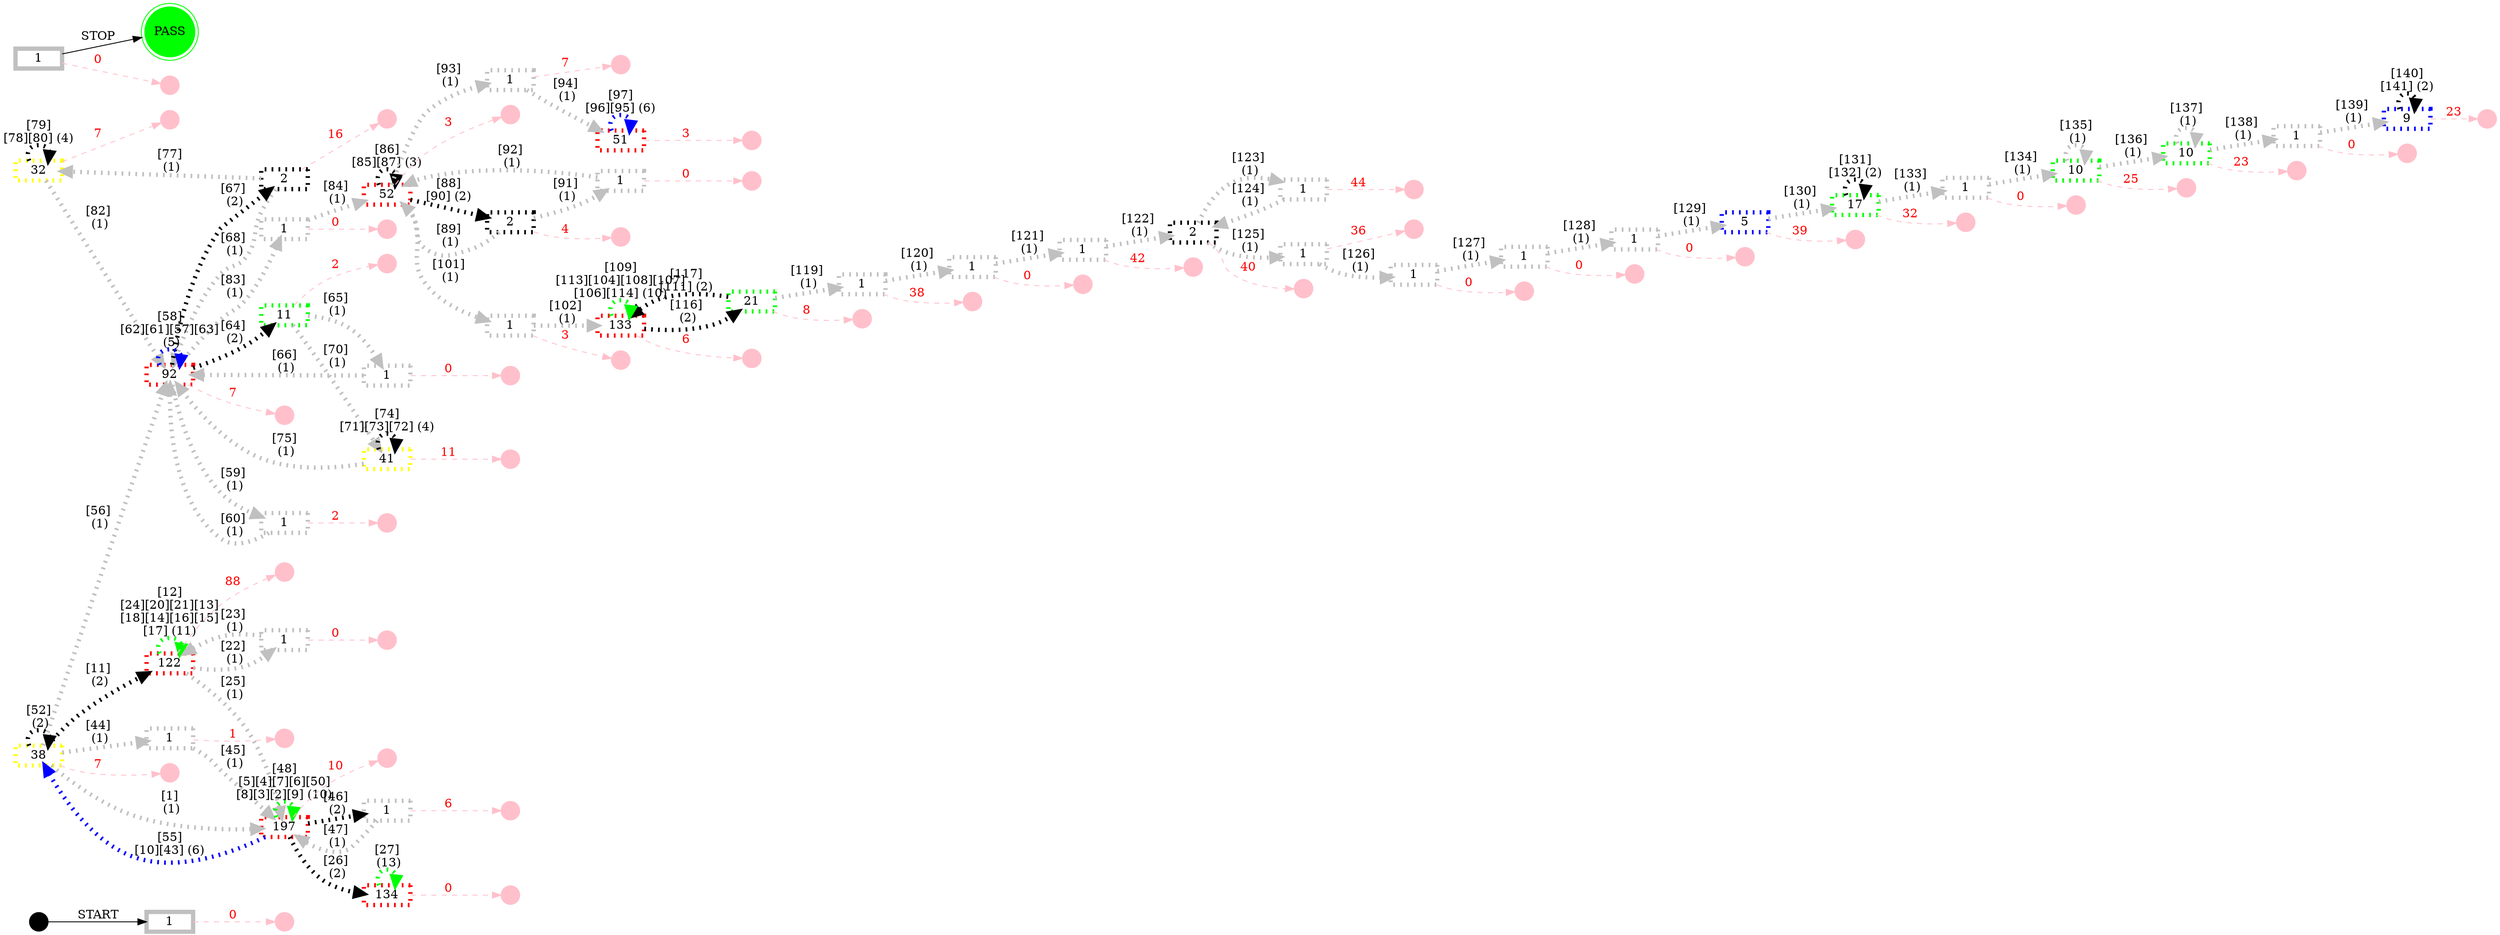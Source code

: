 digraph TESTAR {
rankdir=LR;
ENTRY [shape=point, height=0.3, style=solid, color=black];
node [fixedsize=false, shape=rect, style=solid, color=black, fontcolor=black, height=0.8];
SRctccre26e3348618199 [label="32", height=0.3, style=dotted, color=yellow, penwidth=5];
SR4rkqdq1c3613337755 [label="1", height=0.3, style=dotted, color=grey, penwidth=5];
SRtpp9291d21108131987 [label="52", height=0.3, style=dotted, color=red, penwidth=5];
SR1vzz8km13b11961975580 [label="2", height=0.3, style=dotted, color=black, penwidth=5];
SRz4yekg58338414550 [label="122", height=0.3, style=dotted, color=red, penwidth=5];
SR1oz6mhf2423302866810 [label="1", height=0.3, style=dotted, color=grey, penwidth=5];
SR000 [label="1", height=0.3, style=solid, color=grey, penwidth=5];
SR1k3pzxt23d1115512589 [label="1", height=0.3, style=dotted, color=grey, penwidth=5];
SR14tsk4l1752632078229 [label="134", height=0.3, style=dotted, color=red, penwidth=5];
SRf3ix2n9854061671816 [label="1", height=0.3, style=solid, color=grey, penwidth=5];
SR19ksodq271734213595 [label="1", height=0.3, style=dotted, color=grey, penwidth=5];
SR19de3he23b1333424495 [label="11", height=0.3, style=dotted, color=green, penwidth=5];
SR1swggzf5f63221558736 [label="21", height=0.3, style=dotted, color=green, penwidth=5];
SR1no0ksx41e2623200056 [label="41", height=0.3, style=dotted, color=yellow, penwidth=5];
SR144zc2i28b2864377794 [label="2", height=0.3, style=dotted, color=black, penwidth=5];
SR1qvdybvcaf4137089283 [label="1", height=0.3, style=dotted, color=grey, penwidth=5];
SR1nd9x6414e2307877123 [label="197", height=0.3, style=dotted, color=red, penwidth=5];
SRucyl7c17053131475702 [label="1", height=0.3, style=dotted, color=grey, penwidth=5];
SR1y3wwqw20d1235104920 [label="2", height=0.3, style=dotted, color=black, penwidth=5];
SR1gydz1119c2959523811 [label="92", height=0.3, style=dotted, color=red, penwidth=5];
SR1a62d1g8631667493542 [label="9", height=0.3, style=dotted, color=blue, penwidth=5];
SRit234j1891698045338 [label="38", height=0.3, style=dotted, color=yellow, penwidth=5];
SR13y5cq625a659597692 [label="1", height=0.3, style=dotted, color=grey, penwidth=5];
SR1t5yjcp4543204213750 [label="133", height=0.3, style=dotted, color=red, penwidth=5];
SR4mzb462244275828291 [label="1", height=0.3, style=dotted, color=grey, penwidth=5];
SRcddpead01841217744 [label="17", height=0.3, style=dotted, color=green, penwidth=5];
SRpqbmee2c11629289201 [label="1", height=0.3, style=dotted, color=grey, penwidth=5];
SR1proon62a43165722393 [label="51", height=0.3, style=dotted, color=red, penwidth=5];
SR1z0wvv615551944790784 [label="1", height=0.3, style=dotted, color=grey, penwidth=5];
SR1ys4exmb49945797922 [label="5", height=0.3, style=dotted, color=blue, penwidth=5];
SR7ldzry11573236102587 [label="1", height=0.3, style=dotted, color=grey, penwidth=5];
SR166y2398b23467088795 [label="1", height=0.3, style=dotted, color=grey, penwidth=5];
SR6dr4w8902687609943 [label="10", height=0.3, style=dotted, color=green, penwidth=5];
SRmfhq5e14113712300970 [label="1", height=0.3, style=dotted, color=grey, penwidth=5];
SR1pdx4n65f6934260831 [label="1", height=0.3, style=dotted, color=grey, penwidth=5];
SRu83jbce332388039915 [label="1", height=0.3, style=dotted, color=grey, penwidth=5];
SR1ahamisfd7911770092 [label="1", height=0.3, style=dotted, color=grey, penwidth=5];
SRkd1vuk1d72078707989 [label="1", height=0.3, style=dotted, color=grey, penwidth=5];
SR16lxu8u8c61477540966 [label="10", height=0.3, style=dotted, color=green, penwidth=5];
SRn8scck11892009010766 [label="1", height=0.3, style=dotted, color=grey, penwidth=5];
SR1uzb5zofce224279199 [label="1", height=0.3, style=dotted, color=grey, penwidth=5];
PASS [fixedsize=false, shape=doublecircle, style=filled, color=green, fontcolor=black, height=0.8];
node [fixedsize=false, shape=point, style=solid, color=pink, fontcolor=pink, height=0.3];
SRctccre26e3348618199 -> uSRctccre26e3348618199 [color=pink, fontcolor=red, label="7", style=dashed];
SR4rkqdq1c3613337755 -> uSR4rkqdq1c3613337755 [color=pink, fontcolor=red, label="0", style=dashed];
SRtpp9291d21108131987 -> uSRtpp9291d21108131987 [color=pink, fontcolor=red, label="3", style=dashed];
SR1vzz8km13b11961975580 -> uSR1vzz8km13b11961975580 [color=pink, fontcolor=red, label="40", style=dashed];
SRz4yekg58338414550 -> uSRz4yekg58338414550 [color=pink, fontcolor=red, label="88", style=dashed];
SR1oz6mhf2423302866810 -> uSR1oz6mhf2423302866810 [color=pink, fontcolor=red, label="1", style=dashed];
SR000 -> uSR000 [color=pink, fontcolor=red, label="0", style=dashed];
SR1k3pzxt23d1115512589 -> uSR1k3pzxt23d1115512589 [color=pink, fontcolor=red, label="6", style=dashed];
SR14tsk4l1752632078229 -> uSR14tsk4l1752632078229 [color=pink, fontcolor=red, label="0", style=dashed];
SRf3ix2n9854061671816 -> uSRf3ix2n9854061671816 [color=pink, fontcolor=red, label="0", style=dashed];
SR19ksodq271734213595 -> uSR19ksodq271734213595 [color=pink, fontcolor=red, label="3", style=dashed];
SR19de3he23b1333424495 -> uSR19de3he23b1333424495 [color=pink, fontcolor=red, label="2", style=dashed];
SR1swggzf5f63221558736 -> uSR1swggzf5f63221558736 [color=pink, fontcolor=red, label="8", style=dashed];
SR1no0ksx41e2623200056 -> uSR1no0ksx41e2623200056 [color=pink, fontcolor=red, label="11", style=dashed];
SR144zc2i28b2864377794 -> uSR144zc2i28b2864377794 [color=pink, fontcolor=red, label="16", style=dashed];
SR1qvdybvcaf4137089283 -> uSR1qvdybvcaf4137089283 [color=pink, fontcolor=red, label="38", style=dashed];
SR1nd9x6414e2307877123 -> uSR1nd9x6414e2307877123 [color=pink, fontcolor=red, label="10", style=dashed];
SRucyl7c17053131475702 -> uSRucyl7c17053131475702 [color=pink, fontcolor=red, label="42", style=dashed];
SR1y3wwqw20d1235104920 -> uSR1y3wwqw20d1235104920 [color=pink, fontcolor=red, label="4", style=dashed];
SR1gydz1119c2959523811 -> uSR1gydz1119c2959523811 [color=pink, fontcolor=red, label="7", style=dashed];
SR1a62d1g8631667493542 -> uSR1a62d1g8631667493542 [color=pink, fontcolor=red, label="23", style=dashed];
SRit234j1891698045338 -> uSRit234j1891698045338 [color=pink, fontcolor=red, label="7", style=dashed];
SR13y5cq625a659597692 -> uSR13y5cq625a659597692 [color=pink, fontcolor=red, label="0", style=dashed];
SR1t5yjcp4543204213750 -> uSR1t5yjcp4543204213750 [color=pink, fontcolor=red, label="6", style=dashed];
SR4mzb462244275828291 -> uSR4mzb462244275828291 [color=pink, fontcolor=red, label="0", style=dashed];
SRcddpead01841217744 -> uSRcddpead01841217744 [color=pink, fontcolor=red, label="32", style=dashed];
SRpqbmee2c11629289201 -> uSRpqbmee2c11629289201 [color=pink, fontcolor=red, label="7", style=dashed];
SR1proon62a43165722393 -> uSR1proon62a43165722393 [color=pink, fontcolor=red, label="3", style=dashed];
SR1z0wvv615551944790784 -> uSR1z0wvv615551944790784 [color=pink, fontcolor=red, label="44", style=dashed];
SR1ys4exmb49945797922 -> uSR1ys4exmb49945797922 [color=pink, fontcolor=red, label="39", style=dashed];
SR7ldzry11573236102587 -> uSR7ldzry11573236102587 [color=pink, fontcolor=red, label="0", style=dashed];
SR166y2398b23467088795 -> uSR166y2398b23467088795 [color=pink, fontcolor=red, label="0", style=dashed];
SR6dr4w8902687609943 -> uSR6dr4w8902687609943 [color=pink, fontcolor=red, label="25", style=dashed];
SRmfhq5e14113712300970 -> uSRmfhq5e14113712300970 [color=pink, fontcolor=red, label="0", style=dashed];
SR1pdx4n65f6934260831 -> uSR1pdx4n65f6934260831 [color=pink, fontcolor=red, label="0", style=dashed];
SRu83jbce332388039915 -> uSRu83jbce332388039915 [color=pink, fontcolor=red, label="0", style=dashed];
SR1ahamisfd7911770092 -> uSR1ahamisfd7911770092 [color=pink, fontcolor=red, label="0", style=dashed];
SRkd1vuk1d72078707989 -> uSRkd1vuk1d72078707989 [color=pink, fontcolor=red, label="2", style=dashed];
SR16lxu8u8c61477540966 -> uSR16lxu8u8c61477540966 [color=pink, fontcolor=red, label="23", style=dashed];
SRn8scck11892009010766 -> uSRn8scck11892009010766 [color=pink, fontcolor=red, label="36", style=dashed];
SR1uzb5zofce224279199 -> uSR1uzb5zofce224279199 [color=pink, fontcolor=red, label="0", style=dashed];
node [fixedsize=false, shape=rect, style=solid, color=black, fontcolor=black, height=0.8];
SRctccre26e3348618199 -> SRctccre26e3348618199 [color=black, label="[79]
[78][80] (4)", style=dotted, penwidth=5];
SR144zc2i28b2864377794 -> SRctccre26e3348618199 [color=grey, label="[77]
 (1)", style=dotted, penwidth=5];
SR1gydz1119c2959523811 -> SR4rkqdq1c3613337755 [color=grey, label="[83]
 (1)", style=dotted, penwidth=5];
SR4rkqdq1c3613337755 -> SRtpp9291d21108131987 [color=grey, label="[84]
 (1)", style=dotted, penwidth=5];
SRtpp9291d21108131987 -> SRtpp9291d21108131987 [color=black, label="[86]
[85][87] (3)", style=dotted, penwidth=5];
SR1y3wwqw20d1235104920 -> SRtpp9291d21108131987 [color=grey, label="[89]
 (1)", style=dotted, penwidth=5];
SR13y5cq625a659597692 -> SRtpp9291d21108131987 [color=grey, label="[92]
 (1)", style=dotted, penwidth=5];
SRucyl7c17053131475702 -> SR1vzz8km13b11961975580 [color=grey, label="[122]
 (1)", style=dotted, penwidth=5];
SR1z0wvv615551944790784 -> SR1vzz8km13b11961975580 [color=grey, label="[124]
 (1)", style=dotted, penwidth=5];
SRz4yekg58338414550 -> SRz4yekg58338414550 [color=green, label="[12]
[24][20][21][13]
[18][14][16][15]
[17] (11)", style=dotted, penwidth=5];
SRit234j1891698045338 -> SRz4yekg58338414550 [color=black, label="[11]
 (2)", style=dotted, penwidth=5];
SR1pdx4n65f6934260831 -> SRz4yekg58338414550 [color=grey, label="[23]
 (1)", style=dotted, penwidth=5];
SRit234j1891698045338 -> SR1oz6mhf2423302866810 [color=grey, label="[44]
 (1)", style=dotted, penwidth=5];
SR1nd9x6414e2307877123 -> SR1k3pzxt23d1115512589 [color=black, label="[46]
 (2)", style=dotted, penwidth=5];
SR14tsk4l1752632078229 -> SR14tsk4l1752632078229 [color=green, label="[27]
 (13)", style=dotted, penwidth=5];
SR1nd9x6414e2307877123 -> SR14tsk4l1752632078229 [color=black, label="[26]
 (2)", style=dotted, penwidth=5];
SRtpp9291d21108131987 -> SR19ksodq271734213595 [color=grey, label="[101]
 (1)", style=dotted, penwidth=5];
SR1gydz1119c2959523811 -> SR19de3he23b1333424495 [color=black, label="[64]
 (2)", style=dotted, penwidth=5];
SR1t5yjcp4543204213750 -> SR1swggzf5f63221558736 [color=black, label="[116]
 (2)", style=dotted, penwidth=5];
SR19de3he23b1333424495 -> SR1no0ksx41e2623200056 [color=grey, label="[70]
 (1)", style=dotted, penwidth=5];
SR1no0ksx41e2623200056 -> SR1no0ksx41e2623200056 [color=black, label="[74]
[71][73][72] (4)", style=dotted, penwidth=5];
SR1gydz1119c2959523811 -> SR144zc2i28b2864377794 [color=black, label="[67]
 (2)", style=dotted, penwidth=5];
SR1swggzf5f63221558736 -> SR1qvdybvcaf4137089283 [color=grey, label="[119]
 (1)", style=dotted, penwidth=5];
SRz4yekg58338414550 -> SR1nd9x6414e2307877123 [color=grey, label="[25]
 (1)", style=dotted, penwidth=5];
SR1oz6mhf2423302866810 -> SR1nd9x6414e2307877123 [color=grey, label="[45]
 (1)", style=dotted, penwidth=5];
SR1k3pzxt23d1115512589 -> SR1nd9x6414e2307877123 [color=grey, label="[47]
 (1)", style=dotted, penwidth=5];
SR1nd9x6414e2307877123 -> SR1nd9x6414e2307877123 [color=green, label="[48]
[5][4][7][6][50]
[8][3][2][9] (10)", style=dotted, penwidth=5];
SRit234j1891698045338 -> SR1nd9x6414e2307877123 [color=grey, label="[1]
 (1)", style=dotted, penwidth=5];
SR7ldzry11573236102587 -> SRucyl7c17053131475702 [color=grey, label="[121]
 (1)", style=dotted, penwidth=5];
SRtpp9291d21108131987 -> SR1y3wwqw20d1235104920 [color=black, label="[88]
[90] (2)", style=dotted, penwidth=5];
SRctccre26e3348618199 -> SR1gydz1119c2959523811 [color=grey, label="[82]
 (1)", style=dotted, penwidth=5];
SR1no0ksx41e2623200056 -> SR1gydz1119c2959523811 [color=grey, label="[75]
 (1)", style=dotted, penwidth=5];
SR144zc2i28b2864377794 -> SR1gydz1119c2959523811 [color=grey, label="[68]
 (1)", style=dotted, penwidth=5];
SR1gydz1119c2959523811 -> SR1gydz1119c2959523811 [color=blue, label="[58]
[62][61][57][63]
 (5)", style=dotted, penwidth=5];
SRit234j1891698045338 -> SR1gydz1119c2959523811 [color=grey, label="[56]
 (1)", style=dotted, penwidth=5];
SR4mzb462244275828291 -> SR1gydz1119c2959523811 [color=grey, label="[66]
 (1)", style=dotted, penwidth=5];
SRkd1vuk1d72078707989 -> SR1gydz1119c2959523811 [color=grey, label="[60]
 (1)", style=dotted, penwidth=5];
SR1a62d1g8631667493542 -> SR1a62d1g8631667493542 [color=black, label="[140]
[141] (2)", style=dotted, penwidth=5];
SR1uzb5zofce224279199 -> SR1a62d1g8631667493542 [color=grey, label="[139]
 (1)", style=dotted, penwidth=5];
SR1nd9x6414e2307877123 -> SRit234j1891698045338 [color=blue, label="[55]
[10][43] (6)", style=dotted, penwidth=5];
SRit234j1891698045338 -> SRit234j1891698045338 [color=black, label="[52]
 (2)", style=dotted, penwidth=5];
SR1y3wwqw20d1235104920 -> SR13y5cq625a659597692 [color=grey, label="[91]
 (1)", style=dotted, penwidth=5];
SR19ksodq271734213595 -> SR1t5yjcp4543204213750 [color=grey, label="[102]
 (1)", style=dotted, penwidth=5];
SR1swggzf5f63221558736 -> SR1t5yjcp4543204213750 [color=black, label="[117]
[111] (2)", style=dotted, penwidth=5];
SR1t5yjcp4543204213750 -> SR1t5yjcp4543204213750 [color=green, label="[109]
[113][104][108][107]
[106][114] (10)", style=dotted, penwidth=5];
SRcddpead01841217744 -> SRcddpead01841217744 [color=black, label="[131]
[132] (2)", style=dotted, penwidth=5];
SR1ys4exmb49945797922 -> SRcddpead01841217744 [color=grey, label="[130]
 (1)", style=dotted, penwidth=5];
SR19de3he23b1333424495 -> SR4mzb462244275828291 [color=grey, label="[65]
 (1)", style=dotted, penwidth=5];
SRtpp9291d21108131987 -> SRpqbmee2c11629289201 [color=grey, label="[93]
 (1)", style=dotted, penwidth=5];
SRpqbmee2c11629289201 -> SR1proon62a43165722393 [color=grey, label="[94]
 (1)", style=dotted, penwidth=5];
SR1proon62a43165722393 -> SR1proon62a43165722393 [color=blue, label="[97]
[96][95] (6)", style=dotted, penwidth=5];
SR1vzz8km13b11961975580 -> SR1z0wvv615551944790784 [color=grey, label="[123]
 (1)", style=dotted, penwidth=5];
SR1ahamisfd7911770092 -> SR1ys4exmb49945797922 [color=grey, label="[129]
 (1)", style=dotted, penwidth=5];
SR1qvdybvcaf4137089283 -> SR7ldzry11573236102587 [color=grey, label="[120]
 (1)", style=dotted, penwidth=5];
SRcddpead01841217744 -> SR166y2398b23467088795 [color=grey, label="[133]
 (1)", style=dotted, penwidth=5];
SR166y2398b23467088795 -> SR6dr4w8902687609943 [color=grey, label="[134]
 (1)", style=dotted, penwidth=5];
SR6dr4w8902687609943 -> SR6dr4w8902687609943 [color=grey, label="[135]
 (1)", style=dotted, penwidth=5];
SRn8scck11892009010766 -> SRmfhq5e14113712300970 [color=grey, label="[126]
 (1)", style=dotted, penwidth=5];
SRz4yekg58338414550 -> SR1pdx4n65f6934260831 [color=grey, label="[22]
 (1)", style=dotted, penwidth=5];
SRmfhq5e14113712300970 -> SRu83jbce332388039915 [color=grey, label="[127]
 (1)", style=dotted, penwidth=5];
SRu83jbce332388039915 -> SR1ahamisfd7911770092 [color=grey, label="[128]
 (1)", style=dotted, penwidth=5];
SR1gydz1119c2959523811 -> SRkd1vuk1d72078707989 [color=grey, label="[59]
 (1)", style=dotted, penwidth=5];
SR6dr4w8902687609943 -> SR16lxu8u8c61477540966 [color=grey, label="[136]
 (1)", style=dotted, penwidth=5];
SR16lxu8u8c61477540966 -> SR16lxu8u8c61477540966 [color=grey, label="[137]
 (1)", style=dotted, penwidth=5];
SR1vzz8km13b11961975580 -> SRn8scck11892009010766 [color=grey, label="[125]
 (1)", style=dotted, penwidth=5];
SR16lxu8u8c61477540966 -> SR1uzb5zofce224279199 [color=grey, label="[138]
 (1)", style=dotted, penwidth=5];
ENTRY -> SRf3ix2n9854061671816 [color=black, label="START", style=solid];
SR000 -> PASS [color=black, label="STOP", style=solid];
}

